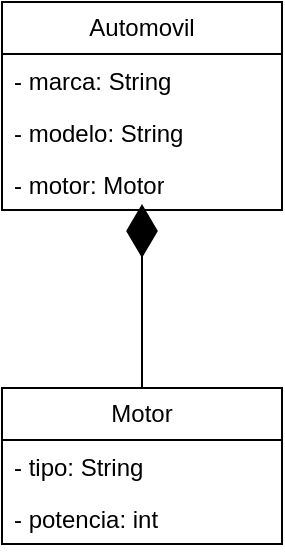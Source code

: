 <mxfile version="26.0.12">
  <diagram name="Page-1" id="x0NtZ2OFdrs_8lKb5Y3Z">
    <mxGraphModel dx="672" dy="583" grid="1" gridSize="10" guides="1" tooltips="1" connect="1" arrows="1" fold="1" page="1" pageScale="1" pageWidth="850" pageHeight="1100" math="0" shadow="0">
      <root>
        <mxCell id="0" />
        <mxCell id="1" parent="0" />
        <mxCell id="PMLHBbV_bh74mImlis-q-5" value="&lt;div&gt;Automovil&lt;/div&gt;" style="swimlane;fontStyle=0;childLayout=stackLayout;horizontal=1;startSize=26;fillColor=none;horizontalStack=0;resizeParent=1;resizeParentMax=0;resizeLast=0;collapsible=1;marginBottom=0;whiteSpace=wrap;html=1;" vertex="1" parent="1">
          <mxGeometry x="280" y="60" width="140" height="104" as="geometry" />
        </mxCell>
        <mxCell id="PMLHBbV_bh74mImlis-q-6" value="- marca: String" style="text;strokeColor=none;fillColor=none;align=left;verticalAlign=top;spacingLeft=4;spacingRight=4;overflow=hidden;rotatable=0;points=[[0,0.5],[1,0.5]];portConstraint=eastwest;whiteSpace=wrap;html=1;" vertex="1" parent="PMLHBbV_bh74mImlis-q-5">
          <mxGeometry y="26" width="140" height="26" as="geometry" />
        </mxCell>
        <mxCell id="PMLHBbV_bh74mImlis-q-7" value="- modelo: String" style="text;strokeColor=none;fillColor=none;align=left;verticalAlign=top;spacingLeft=4;spacingRight=4;overflow=hidden;rotatable=0;points=[[0,0.5],[1,0.5]];portConstraint=eastwest;whiteSpace=wrap;html=1;" vertex="1" parent="PMLHBbV_bh74mImlis-q-5">
          <mxGeometry y="52" width="140" height="26" as="geometry" />
        </mxCell>
        <mxCell id="PMLHBbV_bh74mImlis-q-8" value="- motor: Motor" style="text;strokeColor=none;fillColor=none;align=left;verticalAlign=top;spacingLeft=4;spacingRight=4;overflow=hidden;rotatable=0;points=[[0,0.5],[1,0.5]];portConstraint=eastwest;whiteSpace=wrap;html=1;" vertex="1" parent="PMLHBbV_bh74mImlis-q-5">
          <mxGeometry y="78" width="140" height="26" as="geometry" />
        </mxCell>
        <mxCell id="PMLHBbV_bh74mImlis-q-9" value="Motor" style="swimlane;fontStyle=0;childLayout=stackLayout;horizontal=1;startSize=26;fillColor=none;horizontalStack=0;resizeParent=1;resizeParentMax=0;resizeLast=0;collapsible=1;marginBottom=0;whiteSpace=wrap;html=1;" vertex="1" parent="1">
          <mxGeometry x="280" y="253" width="140" height="78" as="geometry" />
        </mxCell>
        <mxCell id="PMLHBbV_bh74mImlis-q-10" value="- tipo: String" style="text;strokeColor=none;fillColor=none;align=left;verticalAlign=top;spacingLeft=4;spacingRight=4;overflow=hidden;rotatable=0;points=[[0,0.5],[1,0.5]];portConstraint=eastwest;whiteSpace=wrap;html=1;" vertex="1" parent="PMLHBbV_bh74mImlis-q-9">
          <mxGeometry y="26" width="140" height="26" as="geometry" />
        </mxCell>
        <mxCell id="PMLHBbV_bh74mImlis-q-11" value="- potencia: int" style="text;strokeColor=none;fillColor=none;align=left;verticalAlign=top;spacingLeft=4;spacingRight=4;overflow=hidden;rotatable=0;points=[[0,0.5],[1,0.5]];portConstraint=eastwest;whiteSpace=wrap;html=1;" vertex="1" parent="PMLHBbV_bh74mImlis-q-9">
          <mxGeometry y="52" width="140" height="26" as="geometry" />
        </mxCell>
        <mxCell id="PMLHBbV_bh74mImlis-q-13" value="" style="endArrow=diamondThin;endFill=1;endSize=24;html=1;rounded=0;exitX=0.5;exitY=0;exitDx=0;exitDy=0;" edge="1" parent="1" source="PMLHBbV_bh74mImlis-q-9">
          <mxGeometry width="160" relative="1" as="geometry">
            <mxPoint x="270" y="310" as="sourcePoint" />
            <mxPoint x="350" y="161" as="targetPoint" />
          </mxGeometry>
        </mxCell>
      </root>
    </mxGraphModel>
  </diagram>
</mxfile>
